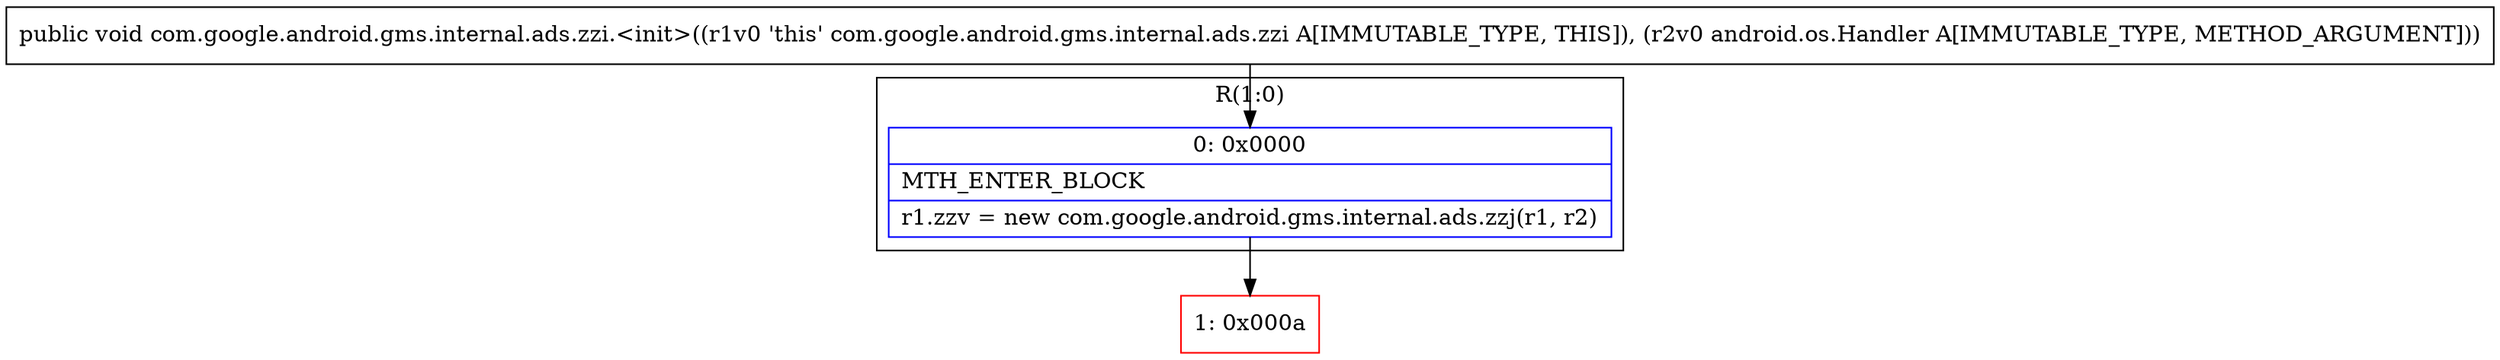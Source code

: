 digraph "CFG forcom.google.android.gms.internal.ads.zzi.\<init\>(Landroid\/os\/Handler;)V" {
subgraph cluster_Region_1865018613 {
label = "R(1:0)";
node [shape=record,color=blue];
Node_0 [shape=record,label="{0\:\ 0x0000|MTH_ENTER_BLOCK\l|r1.zzv = new com.google.android.gms.internal.ads.zzj(r1, r2)\l}"];
}
Node_1 [shape=record,color=red,label="{1\:\ 0x000a}"];
MethodNode[shape=record,label="{public void com.google.android.gms.internal.ads.zzi.\<init\>((r1v0 'this' com.google.android.gms.internal.ads.zzi A[IMMUTABLE_TYPE, THIS]), (r2v0 android.os.Handler A[IMMUTABLE_TYPE, METHOD_ARGUMENT])) }"];
MethodNode -> Node_0;
Node_0 -> Node_1;
}


